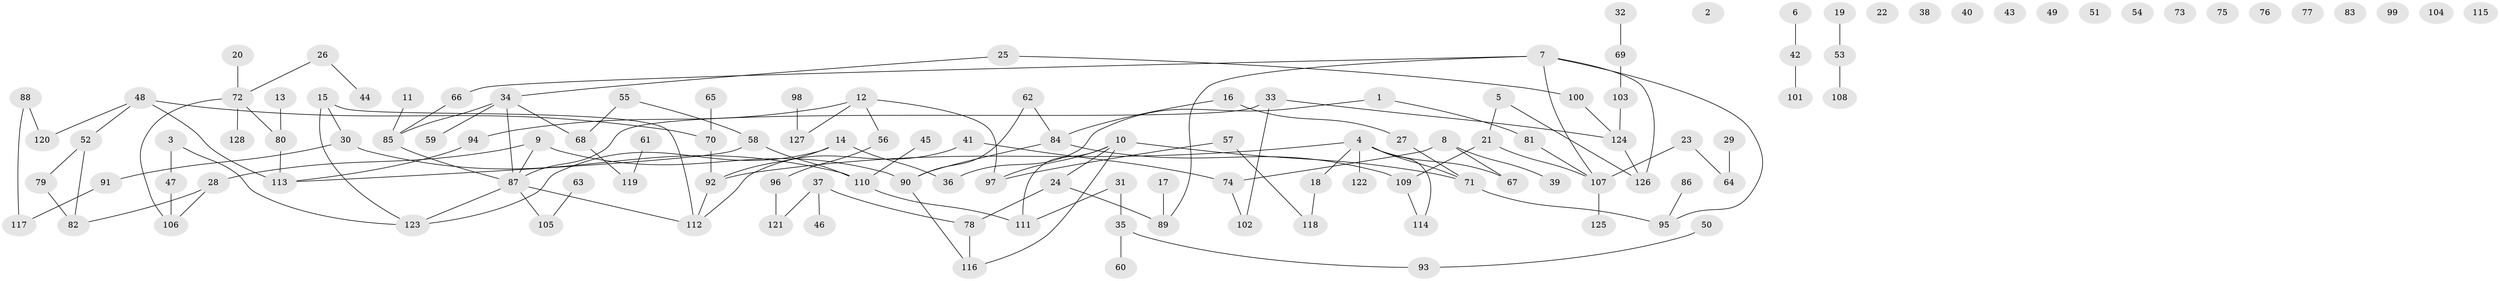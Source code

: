 // Generated by graph-tools (version 1.1) at 2025/13/03/09/25 04:13:11]
// undirected, 128 vertices, 137 edges
graph export_dot {
graph [start="1"]
  node [color=gray90,style=filled];
  1;
  2;
  3;
  4;
  5;
  6;
  7;
  8;
  9;
  10;
  11;
  12;
  13;
  14;
  15;
  16;
  17;
  18;
  19;
  20;
  21;
  22;
  23;
  24;
  25;
  26;
  27;
  28;
  29;
  30;
  31;
  32;
  33;
  34;
  35;
  36;
  37;
  38;
  39;
  40;
  41;
  42;
  43;
  44;
  45;
  46;
  47;
  48;
  49;
  50;
  51;
  52;
  53;
  54;
  55;
  56;
  57;
  58;
  59;
  60;
  61;
  62;
  63;
  64;
  65;
  66;
  67;
  68;
  69;
  70;
  71;
  72;
  73;
  74;
  75;
  76;
  77;
  78;
  79;
  80;
  81;
  82;
  83;
  84;
  85;
  86;
  87;
  88;
  89;
  90;
  91;
  92;
  93;
  94;
  95;
  96;
  97;
  98;
  99;
  100;
  101;
  102;
  103;
  104;
  105;
  106;
  107;
  108;
  109;
  110;
  111;
  112;
  113;
  114;
  115;
  116;
  117;
  118;
  119;
  120;
  121;
  122;
  123;
  124;
  125;
  126;
  127;
  128;
  1 -- 36;
  1 -- 81;
  3 -- 47;
  3 -- 123;
  4 -- 18;
  4 -- 67;
  4 -- 71;
  4 -- 92;
  4 -- 114;
  4 -- 122;
  5 -- 21;
  5 -- 126;
  6 -- 42;
  7 -- 66;
  7 -- 89;
  7 -- 95;
  7 -- 107;
  7 -- 126;
  8 -- 39;
  8 -- 67;
  8 -- 74;
  9 -- 28;
  9 -- 87;
  9 -- 90;
  10 -- 24;
  10 -- 71;
  10 -- 97;
  10 -- 111;
  10 -- 116;
  11 -- 85;
  12 -- 56;
  12 -- 94;
  12 -- 97;
  12 -- 127;
  13 -- 80;
  14 -- 36;
  14 -- 92;
  14 -- 123;
  15 -- 30;
  15 -- 112;
  15 -- 123;
  16 -- 27;
  16 -- 84;
  17 -- 89;
  18 -- 118;
  19 -- 53;
  20 -- 72;
  21 -- 107;
  21 -- 109;
  23 -- 64;
  23 -- 107;
  24 -- 78;
  24 -- 89;
  25 -- 34;
  25 -- 100;
  26 -- 44;
  26 -- 72;
  27 -- 71;
  28 -- 82;
  28 -- 106;
  29 -- 64;
  30 -- 91;
  30 -- 110;
  31 -- 35;
  31 -- 111;
  32 -- 69;
  33 -- 87;
  33 -- 102;
  33 -- 124;
  34 -- 59;
  34 -- 68;
  34 -- 85;
  34 -- 87;
  35 -- 60;
  35 -- 93;
  37 -- 46;
  37 -- 78;
  37 -- 121;
  41 -- 74;
  41 -- 112;
  42 -- 101;
  45 -- 110;
  47 -- 106;
  48 -- 52;
  48 -- 70;
  48 -- 113;
  48 -- 120;
  50 -- 93;
  52 -- 79;
  52 -- 82;
  53 -- 108;
  55 -- 58;
  55 -- 68;
  56 -- 96;
  57 -- 97;
  57 -- 118;
  58 -- 110;
  58 -- 113;
  61 -- 119;
  62 -- 84;
  62 -- 90;
  63 -- 105;
  65 -- 70;
  66 -- 85;
  68 -- 119;
  69 -- 103;
  70 -- 92;
  71 -- 95;
  72 -- 80;
  72 -- 106;
  72 -- 128;
  74 -- 102;
  78 -- 116;
  79 -- 82;
  80 -- 113;
  81 -- 107;
  84 -- 90;
  84 -- 109;
  85 -- 87;
  86 -- 95;
  87 -- 105;
  87 -- 112;
  87 -- 123;
  88 -- 117;
  88 -- 120;
  90 -- 116;
  91 -- 117;
  92 -- 112;
  94 -- 113;
  96 -- 121;
  98 -- 127;
  100 -- 124;
  103 -- 124;
  107 -- 125;
  109 -- 114;
  110 -- 111;
  124 -- 126;
}
